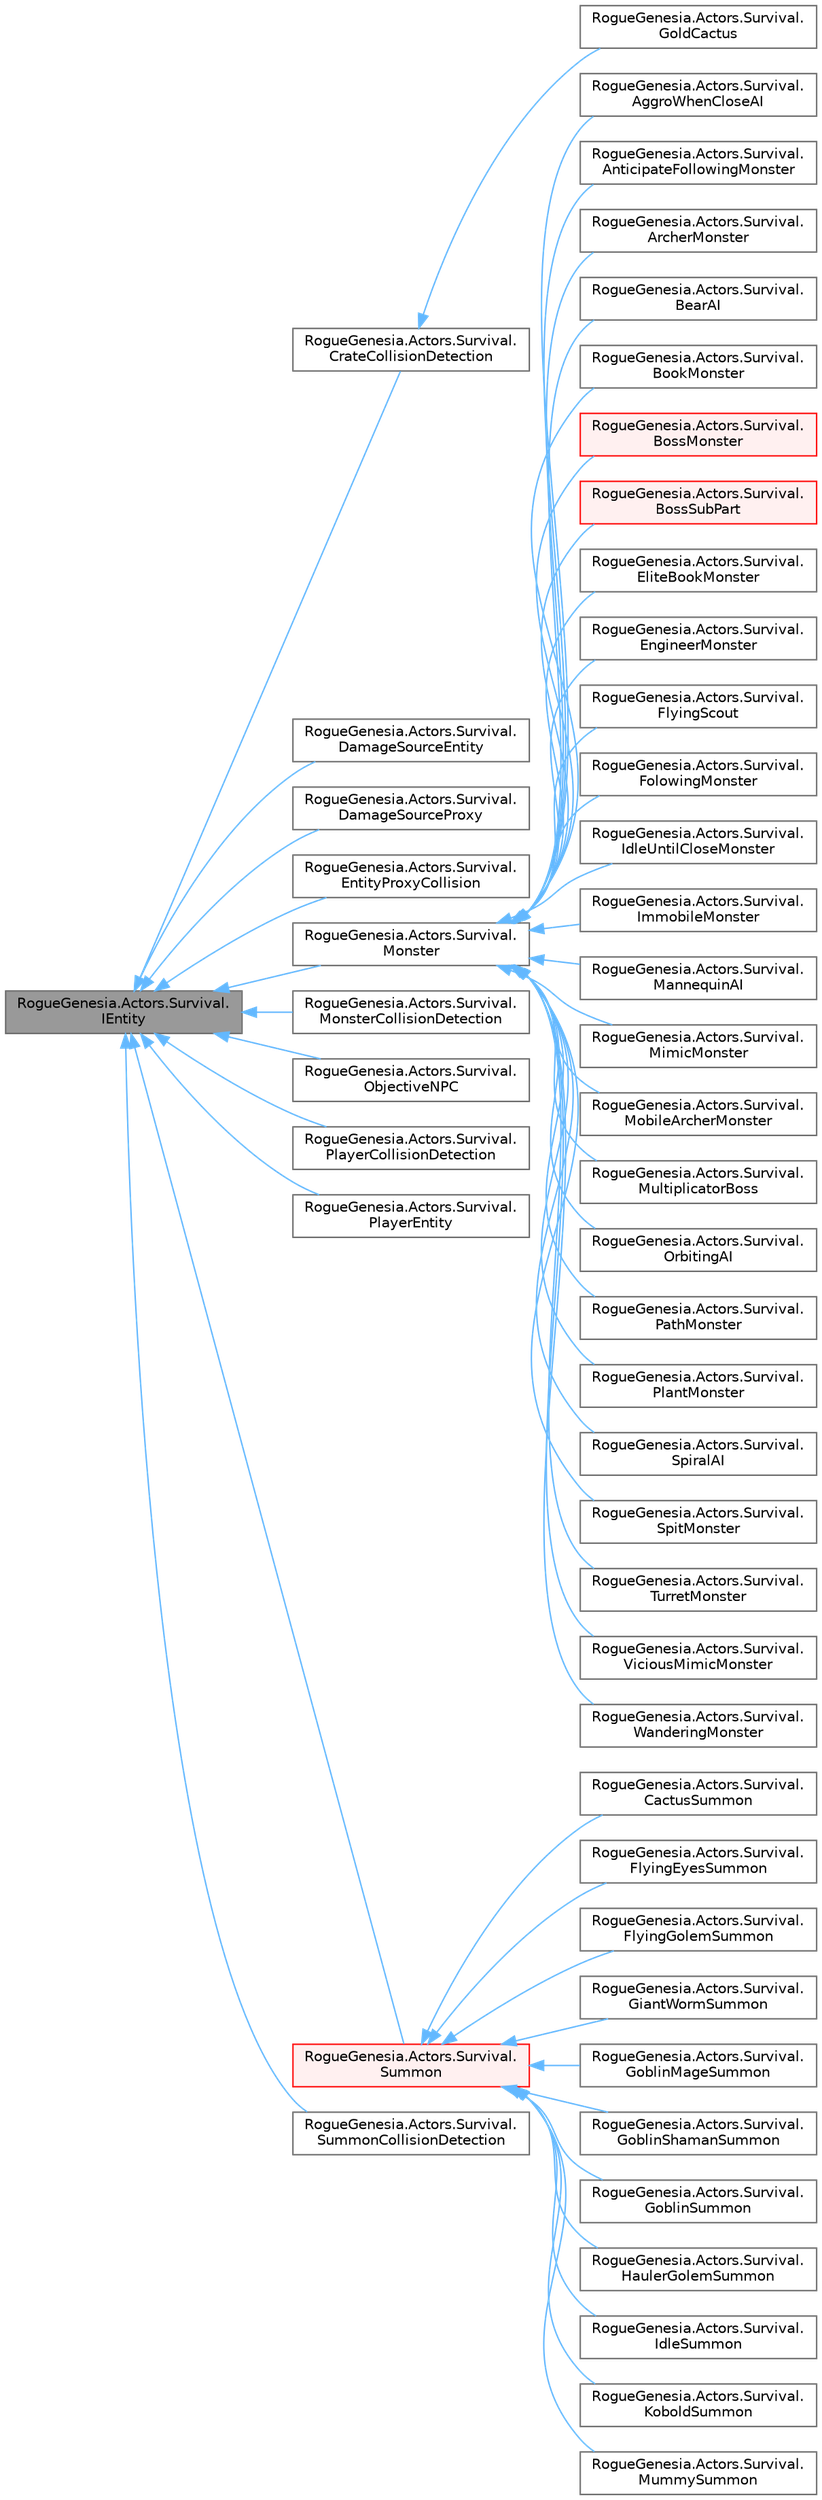 digraph "RogueGenesia.Actors.Survival.IEntity"
{
 // LATEX_PDF_SIZE
  bgcolor="transparent";
  edge [fontname=Helvetica,fontsize=10,labelfontname=Helvetica,labelfontsize=10];
  node [fontname=Helvetica,fontsize=10,shape=box,height=0.2,width=0.4];
  rankdir="LR";
  Node1 [label="RogueGenesia.Actors.Survival.\lIEntity",height=0.2,width=0.4,color="gray40", fillcolor="grey60", style="filled", fontcolor="black",tooltip=" "];
  Node1 -> Node2 [dir="back",color="steelblue1",style="solid"];
  Node2 [label="RogueGenesia.Actors.Survival.\lCrateCollisionDetection",height=0.2,width=0.4,color="gray40", fillcolor="white", style="filled",URL="$class_rogue_genesia_1_1_actors_1_1_survival_1_1_crate_collision_detection.html",tooltip=" "];
  Node2 -> Node3 [dir="back",color="steelblue1",style="solid"];
  Node3 [label="RogueGenesia.Actors.Survival.\lGoldCactus",height=0.2,width=0.4,color="gray40", fillcolor="white", style="filled",URL="$class_rogue_genesia_1_1_actors_1_1_survival_1_1_gold_cactus.html",tooltip=" "];
  Node1 -> Node4 [dir="back",color="steelblue1",style="solid"];
  Node4 [label="RogueGenesia.Actors.Survival.\lDamageSourceEntity",height=0.2,width=0.4,color="gray40", fillcolor="white", style="filled",URL="$class_rogue_genesia_1_1_actors_1_1_survival_1_1_damage_source_entity.html",tooltip=" "];
  Node1 -> Node5 [dir="back",color="steelblue1",style="solid"];
  Node5 [label="RogueGenesia.Actors.Survival.\lDamageSourceProxy",height=0.2,width=0.4,color="gray40", fillcolor="white", style="filled",URL="$class_rogue_genesia_1_1_actors_1_1_survival_1_1_damage_source_proxy.html",tooltip=" "];
  Node1 -> Node6 [dir="back",color="steelblue1",style="solid"];
  Node6 [label="RogueGenesia.Actors.Survival.\lEntityProxyCollision",height=0.2,width=0.4,color="gray40", fillcolor="white", style="filled",URL="$class_rogue_genesia_1_1_actors_1_1_survival_1_1_entity_proxy_collision.html",tooltip=" "];
  Node1 -> Node7 [dir="back",color="steelblue1",style="solid"];
  Node7 [label="RogueGenesia.Actors.Survival.\lMonster",height=0.2,width=0.4,color="gray40", fillcolor="white", style="filled",URL="$class_rogue_genesia_1_1_actors_1_1_survival_1_1_monster.html",tooltip=" "];
  Node7 -> Node8 [dir="back",color="steelblue1",style="solid"];
  Node8 [label="RogueGenesia.Actors.Survival.\lAggroWhenCloseAI",height=0.2,width=0.4,color="gray40", fillcolor="white", style="filled",URL="$class_rogue_genesia_1_1_actors_1_1_survival_1_1_aggro_when_close_a_i.html",tooltip=" "];
  Node7 -> Node9 [dir="back",color="steelblue1",style="solid"];
  Node9 [label="RogueGenesia.Actors.Survival.\lAnticipateFollowingMonster",height=0.2,width=0.4,color="gray40", fillcolor="white", style="filled",URL="$class_rogue_genesia_1_1_actors_1_1_survival_1_1_anticipate_following_monster.html",tooltip=" "];
  Node7 -> Node10 [dir="back",color="steelblue1",style="solid"];
  Node10 [label="RogueGenesia.Actors.Survival.\lArcherMonster",height=0.2,width=0.4,color="gray40", fillcolor="white", style="filled",URL="$class_rogue_genesia_1_1_actors_1_1_survival_1_1_archer_monster.html",tooltip=" "];
  Node7 -> Node11 [dir="back",color="steelblue1",style="solid"];
  Node11 [label="RogueGenesia.Actors.Survival.\lBearAI",height=0.2,width=0.4,color="gray40", fillcolor="white", style="filled",URL="$class_rogue_genesia_1_1_actors_1_1_survival_1_1_bear_a_i.html",tooltip=" "];
  Node7 -> Node12 [dir="back",color="steelblue1",style="solid"];
  Node12 [label="RogueGenesia.Actors.Survival.\lBookMonster",height=0.2,width=0.4,color="gray40", fillcolor="white", style="filled",URL="$class_rogue_genesia_1_1_actors_1_1_survival_1_1_book_monster.html",tooltip=" "];
  Node7 -> Node13 [dir="back",color="steelblue1",style="solid"];
  Node13 [label="RogueGenesia.Actors.Survival.\lBossMonster",height=0.2,width=0.4,color="red", fillcolor="#FFF0F0", style="filled",URL="$class_rogue_genesia_1_1_actors_1_1_survival_1_1_boss_monster.html",tooltip=" "];
  Node7 -> Node19 [dir="back",color="steelblue1",style="solid"];
  Node19 [label="RogueGenesia.Actors.Survival.\lBossSubPart",height=0.2,width=0.4,color="red", fillcolor="#FFF0F0", style="filled",URL="$class_rogue_genesia_1_1_actors_1_1_survival_1_1_boss_sub_part.html",tooltip=" "];
  Node7 -> Node21 [dir="back",color="steelblue1",style="solid"];
  Node21 [label="RogueGenesia.Actors.Survival.\lEliteBookMonster",height=0.2,width=0.4,color="gray40", fillcolor="white", style="filled",URL="$class_rogue_genesia_1_1_actors_1_1_survival_1_1_elite_book_monster.html",tooltip=" "];
  Node7 -> Node22 [dir="back",color="steelblue1",style="solid"];
  Node22 [label="RogueGenesia.Actors.Survival.\lEngineerMonster",height=0.2,width=0.4,color="gray40", fillcolor="white", style="filled",URL="$class_rogue_genesia_1_1_actors_1_1_survival_1_1_engineer_monster.html",tooltip=" "];
  Node7 -> Node23 [dir="back",color="steelblue1",style="solid"];
  Node23 [label="RogueGenesia.Actors.Survival.\lFlyingScout",height=0.2,width=0.4,color="gray40", fillcolor="white", style="filled",URL="$class_rogue_genesia_1_1_actors_1_1_survival_1_1_flying_scout.html",tooltip=" "];
  Node7 -> Node24 [dir="back",color="steelblue1",style="solid"];
  Node24 [label="RogueGenesia.Actors.Survival.\lFolowingMonster",height=0.2,width=0.4,color="gray40", fillcolor="white", style="filled",URL="$class_rogue_genesia_1_1_actors_1_1_survival_1_1_folowing_monster.html",tooltip=" "];
  Node7 -> Node25 [dir="back",color="steelblue1",style="solid"];
  Node25 [label="RogueGenesia.Actors.Survival.\lIdleUntilCloseMonster",height=0.2,width=0.4,color="gray40", fillcolor="white", style="filled",URL="$class_rogue_genesia_1_1_actors_1_1_survival_1_1_idle_until_close_monster.html",tooltip=" "];
  Node7 -> Node26 [dir="back",color="steelblue1",style="solid"];
  Node26 [label="RogueGenesia.Actors.Survival.\lImmobileMonster",height=0.2,width=0.4,color="gray40", fillcolor="white", style="filled",URL="$class_rogue_genesia_1_1_actors_1_1_survival_1_1_immobile_monster.html",tooltip=" "];
  Node7 -> Node27 [dir="back",color="steelblue1",style="solid"];
  Node27 [label="RogueGenesia.Actors.Survival.\lMannequinAI",height=0.2,width=0.4,color="gray40", fillcolor="white", style="filled",URL="$class_rogue_genesia_1_1_actors_1_1_survival_1_1_mannequin_a_i.html",tooltip=" "];
  Node7 -> Node28 [dir="back",color="steelblue1",style="solid"];
  Node28 [label="RogueGenesia.Actors.Survival.\lMimicMonster",height=0.2,width=0.4,color="gray40", fillcolor="white", style="filled",URL="$class_rogue_genesia_1_1_actors_1_1_survival_1_1_mimic_monster.html",tooltip=" "];
  Node7 -> Node29 [dir="back",color="steelblue1",style="solid"];
  Node29 [label="RogueGenesia.Actors.Survival.\lMobileArcherMonster",height=0.2,width=0.4,color="gray40", fillcolor="white", style="filled",URL="$class_rogue_genesia_1_1_actors_1_1_survival_1_1_mobile_archer_monster.html",tooltip=" "];
  Node7 -> Node30 [dir="back",color="steelblue1",style="solid"];
  Node30 [label="RogueGenesia.Actors.Survival.\lMultiplicatorBoss",height=0.2,width=0.4,color="gray40", fillcolor="white", style="filled",URL="$class_rogue_genesia_1_1_actors_1_1_survival_1_1_multiplicator_boss.html",tooltip=" "];
  Node7 -> Node31 [dir="back",color="steelblue1",style="solid"];
  Node31 [label="RogueGenesia.Actors.Survival.\lOrbitingAI",height=0.2,width=0.4,color="gray40", fillcolor="white", style="filled",URL="$class_rogue_genesia_1_1_actors_1_1_survival_1_1_orbiting_a_i.html",tooltip=" "];
  Node7 -> Node32 [dir="back",color="steelblue1",style="solid"];
  Node32 [label="RogueGenesia.Actors.Survival.\lPathMonster",height=0.2,width=0.4,color="gray40", fillcolor="white", style="filled",URL="$class_rogue_genesia_1_1_actors_1_1_survival_1_1_path_monster.html",tooltip=" "];
  Node7 -> Node33 [dir="back",color="steelblue1",style="solid"];
  Node33 [label="RogueGenesia.Actors.Survival.\lPlantMonster",height=0.2,width=0.4,color="gray40", fillcolor="white", style="filled",URL="$class_rogue_genesia_1_1_actors_1_1_survival_1_1_plant_monster.html",tooltip=" "];
  Node7 -> Node34 [dir="back",color="steelblue1",style="solid"];
  Node34 [label="RogueGenesia.Actors.Survival.\lSpiralAI",height=0.2,width=0.4,color="gray40", fillcolor="white", style="filled",URL="$class_rogue_genesia_1_1_actors_1_1_survival_1_1_spiral_a_i.html",tooltip=" "];
  Node7 -> Node35 [dir="back",color="steelblue1",style="solid"];
  Node35 [label="RogueGenesia.Actors.Survival.\lSpitMonster",height=0.2,width=0.4,color="gray40", fillcolor="white", style="filled",URL="$class_rogue_genesia_1_1_actors_1_1_survival_1_1_spit_monster.html",tooltip=" "];
  Node7 -> Node36 [dir="back",color="steelblue1",style="solid"];
  Node36 [label="RogueGenesia.Actors.Survival.\lTurretMonster",height=0.2,width=0.4,color="gray40", fillcolor="white", style="filled",URL="$class_rogue_genesia_1_1_actors_1_1_survival_1_1_turret_monster.html",tooltip=" "];
  Node7 -> Node37 [dir="back",color="steelblue1",style="solid"];
  Node37 [label="RogueGenesia.Actors.Survival.\lViciousMimicMonster",height=0.2,width=0.4,color="gray40", fillcolor="white", style="filled",URL="$class_rogue_genesia_1_1_actors_1_1_survival_1_1_vicious_mimic_monster.html",tooltip=" "];
  Node7 -> Node38 [dir="back",color="steelblue1",style="solid"];
  Node38 [label="RogueGenesia.Actors.Survival.\lWanderingMonster",height=0.2,width=0.4,color="gray40", fillcolor="white", style="filled",URL="$class_rogue_genesia_1_1_actors_1_1_survival_1_1_wandering_monster.html",tooltip=" "];
  Node1 -> Node39 [dir="back",color="steelblue1",style="solid"];
  Node39 [label="RogueGenesia.Actors.Survival.\lMonsterCollisionDetection",height=0.2,width=0.4,color="gray40", fillcolor="white", style="filled",URL="$class_rogue_genesia_1_1_actors_1_1_survival_1_1_monster_collision_detection.html",tooltip=" "];
  Node1 -> Node40 [dir="back",color="steelblue1",style="solid"];
  Node40 [label="RogueGenesia.Actors.Survival.\lObjectiveNPC",height=0.2,width=0.4,color="gray40", fillcolor="white", style="filled",URL="$class_rogue_genesia_1_1_actors_1_1_survival_1_1_objective_n_p_c.html",tooltip=" "];
  Node1 -> Node41 [dir="back",color="steelblue1",style="solid"];
  Node41 [label="RogueGenesia.Actors.Survival.\lPlayerCollisionDetection",height=0.2,width=0.4,color="gray40", fillcolor="white", style="filled",URL="$class_rogue_genesia_1_1_actors_1_1_survival_1_1_player_collision_detection.html",tooltip=" "];
  Node1 -> Node42 [dir="back",color="steelblue1",style="solid"];
  Node42 [label="RogueGenesia.Actors.Survival.\lPlayerEntity",height=0.2,width=0.4,color="gray40", fillcolor="white", style="filled",URL="$class_rogue_genesia_1_1_actors_1_1_survival_1_1_player_entity.html",tooltip=" "];
  Node1 -> Node43 [dir="back",color="steelblue1",style="solid"];
  Node43 [label="RogueGenesia.Actors.Survival.\lSummon",height=0.2,width=0.4,color="red", fillcolor="#FFF0F0", style="filled",URL="$class_rogue_genesia_1_1_actors_1_1_survival_1_1_summon.html",tooltip=" "];
  Node43 -> Node44 [dir="back",color="steelblue1",style="solid"];
  Node44 [label="RogueGenesia.Actors.Survival.\lCactusSummon",height=0.2,width=0.4,color="gray40", fillcolor="white", style="filled",URL="$class_rogue_genesia_1_1_actors_1_1_survival_1_1_cactus_summon.html",tooltip=" "];
  Node43 -> Node45 [dir="back",color="steelblue1",style="solid"];
  Node45 [label="RogueGenesia.Actors.Survival.\lFlyingEyesSummon",height=0.2,width=0.4,color="gray40", fillcolor="white", style="filled",URL="$class_rogue_genesia_1_1_actors_1_1_survival_1_1_flying_eyes_summon.html",tooltip=" "];
  Node43 -> Node46 [dir="back",color="steelblue1",style="solid"];
  Node46 [label="RogueGenesia.Actors.Survival.\lFlyingGolemSummon",height=0.2,width=0.4,color="gray40", fillcolor="white", style="filled",URL="$class_rogue_genesia_1_1_actors_1_1_survival_1_1_flying_golem_summon.html",tooltip=" "];
  Node43 -> Node47 [dir="back",color="steelblue1",style="solid"];
  Node47 [label="RogueGenesia.Actors.Survival.\lGiantWormSummon",height=0.2,width=0.4,color="gray40", fillcolor="white", style="filled",URL="$class_rogue_genesia_1_1_actors_1_1_survival_1_1_giant_worm_summon.html",tooltip=" "];
  Node43 -> Node48 [dir="back",color="steelblue1",style="solid"];
  Node48 [label="RogueGenesia.Actors.Survival.\lGoblinMageSummon",height=0.2,width=0.4,color="gray40", fillcolor="white", style="filled",URL="$class_rogue_genesia_1_1_actors_1_1_survival_1_1_goblin_mage_summon.html",tooltip=" "];
  Node43 -> Node49 [dir="back",color="steelblue1",style="solid"];
  Node49 [label="RogueGenesia.Actors.Survival.\lGoblinShamanSummon",height=0.2,width=0.4,color="gray40", fillcolor="white", style="filled",URL="$class_rogue_genesia_1_1_actors_1_1_survival_1_1_goblin_shaman_summon.html",tooltip=" "];
  Node43 -> Node50 [dir="back",color="steelblue1",style="solid"];
  Node50 [label="RogueGenesia.Actors.Survival.\lGoblinSummon",height=0.2,width=0.4,color="gray40", fillcolor="white", style="filled",URL="$class_rogue_genesia_1_1_actors_1_1_survival_1_1_goblin_summon.html",tooltip=" "];
  Node43 -> Node51 [dir="back",color="steelblue1",style="solid"];
  Node51 [label="RogueGenesia.Actors.Survival.\lHaulerGolemSummon",height=0.2,width=0.4,color="gray40", fillcolor="white", style="filled",URL="$class_rogue_genesia_1_1_actors_1_1_survival_1_1_hauler_golem_summon.html",tooltip=" "];
  Node43 -> Node52 [dir="back",color="steelblue1",style="solid"];
  Node52 [label="RogueGenesia.Actors.Survival.\lIdleSummon",height=0.2,width=0.4,color="gray40", fillcolor="white", style="filled",URL="$class_rogue_genesia_1_1_actors_1_1_survival_1_1_idle_summon.html",tooltip=" "];
  Node43 -> Node53 [dir="back",color="steelblue1",style="solid"];
  Node53 [label="RogueGenesia.Actors.Survival.\lKoboldSummon",height=0.2,width=0.4,color="gray40", fillcolor="white", style="filled",URL="$class_rogue_genesia_1_1_actors_1_1_survival_1_1_kobold_summon.html",tooltip=" "];
  Node43 -> Node54 [dir="back",color="steelblue1",style="solid"];
  Node54 [label="RogueGenesia.Actors.Survival.\lMummySummon",height=0.2,width=0.4,color="gray40", fillcolor="white", style="filled",URL="$class_rogue_genesia_1_1_actors_1_1_survival_1_1_mummy_summon.html",tooltip=" "];
  Node1 -> Node61 [dir="back",color="steelblue1",style="solid"];
  Node61 [label="RogueGenesia.Actors.Survival.\lSummonCollisionDetection",height=0.2,width=0.4,color="gray40", fillcolor="white", style="filled",URL="$class_rogue_genesia_1_1_actors_1_1_survival_1_1_summon_collision_detection.html",tooltip=" "];
}
